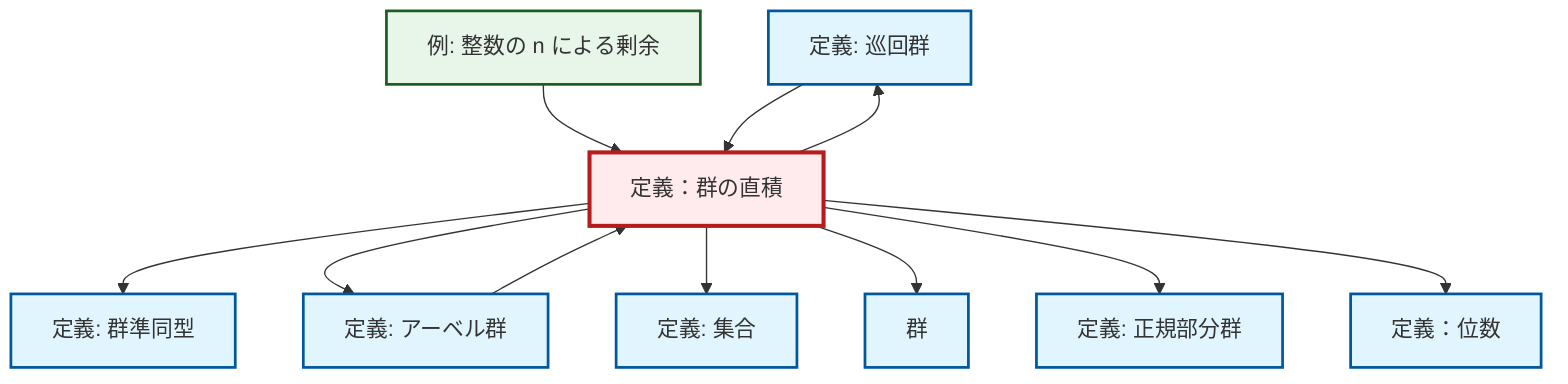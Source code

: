 graph TD
    classDef definition fill:#e1f5fe,stroke:#01579b,stroke-width:2px
    classDef theorem fill:#f3e5f5,stroke:#4a148c,stroke-width:2px
    classDef axiom fill:#fff3e0,stroke:#e65100,stroke-width:2px
    classDef example fill:#e8f5e9,stroke:#1b5e20,stroke-width:2px
    classDef current fill:#ffebee,stroke:#b71c1c,stroke-width:3px
    def-homomorphism["定義: 群準同型"]:::definition
    def-group["群"]:::definition
    def-cyclic-group["定義: 巡回群"]:::definition
    def-order["定義：位数"]:::definition
    def-abelian-group["定義: アーベル群"]:::definition
    def-direct-product["定義：群の直積"]:::definition
    def-normal-subgroup["定義: 正規部分群"]:::definition
    def-set["定義: 集合"]:::definition
    ex-quotient-integers-mod-n["例: 整数の n による剰余"]:::example
    def-direct-product --> def-cyclic-group
    def-direct-product --> def-homomorphism
    def-direct-product --> def-abelian-group
    def-direct-product --> def-set
    def-abelian-group --> def-direct-product
    def-direct-product --> def-group
    ex-quotient-integers-mod-n --> def-direct-product
    def-direct-product --> def-normal-subgroup
    def-direct-product --> def-order
    def-cyclic-group --> def-direct-product
    class def-direct-product current